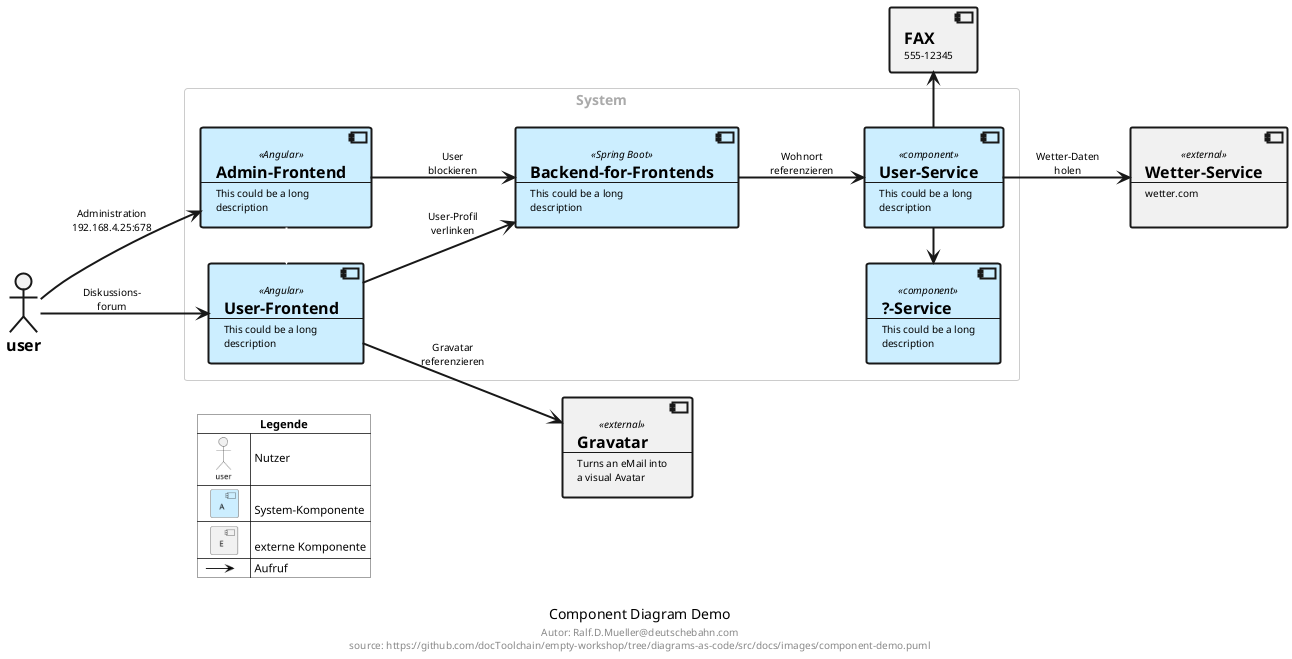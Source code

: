 @startuml demo
caption "Component Diagram Demo"
center footer "Autor: Ralf.D.Mueller@deutschebahn.com\nsource: https://github.com/docToolchain/empty-workshop/tree/diagrams-as-code/src/docs/images/component-demo.puml"
left to right direction
<style>
arrow {
    LineThickness: 2;
    FontSize: 10px;
}
component, actor {
    LineThickness: 2;
    FontSize: 10px;
}
actor {
    FontSize: 16px;
    FontStyle: bold;
}
rectangle {
    LineColor: #ccc;
    FontColor: #aaa;
}
</style>

!procedure $component($name, $description, $type="component")
  [<size:16>**$name**\n----\n$description] <<$type>>
!endprocedure


actor "user"
rectangle "System" {
    $component("User-Frontend",  "This could be a long\ndescription", "Angular") as a #CEF
    [<size:16>**Admin-Frontend**\n----\nThis could be a long\ndescription] <<Angular>> as b #CEF
    [<size:16>**Backend-for-Frontends**\n----\nThis could be a long\ndescription] <<Spring Boot>> as c #CEF
    [<size:16>**User-Service**\n----\nThis could be a long\ndescription] <<component>> as f #CEF
    [<size:16>**?-Service**\n----\nThis could be a long\ndescription] <<component>> as g #CEF
}
[<size:16>**Gravatar**\n----\nTurns an eMail into\na visual Avatar] <<external>> as d
[<size:16>**Wetter-Service**\n----\nwetter.com\n] <<external>> as e

a --> c : User-Profil\nverlinken
b --> c : User\nblockieren
b -[#hidden]> a
c --> f : Wohnort\nreferenzieren
a --> d : Gravatar\nreferenzieren
f -left-> g
user -down-> a: Diskussions-\nforum
user -down-> b: Administration\n192.168.4.25:678
f -down-> e: Wetter-Daten\nholen

[<size:16>**FAX**\n555-12345] as fax
f -right->  fax : "\t"


skinparam rectangle<<legende>>{
    backgroundColor transparent
    borderColor transparent
    shadowing false
}
hide <<legende>> stereotype

rectangle legende <<legende>> [
{{
    scale 0.8
    skinparam defaultFontSize 14
    skinparam defaultBackroundColor white
    !procedure $entry($type, $label, $scale=1)
        {{\nscale $scale \nskinparam backgroundcolor transparent\nlabel " " as _a\nlabel " " as _b\n $type \n}} => $label
    !endprocedure
    map "<b>Legende</b>" as legend #white {
        $entry("actor user", "\nNutzer", 0.7)
        $entry("[A] #CEF", "\nSystem-Komponente", 0.7)
        $entry("[E] ", "\nexterne Komponente", 0.7)
        $entry("_a -> _b #black", "Aufruf")
    }
}}
]
user -down[hidden]-> legende
'legende -right[hidden]-> e
@enduml